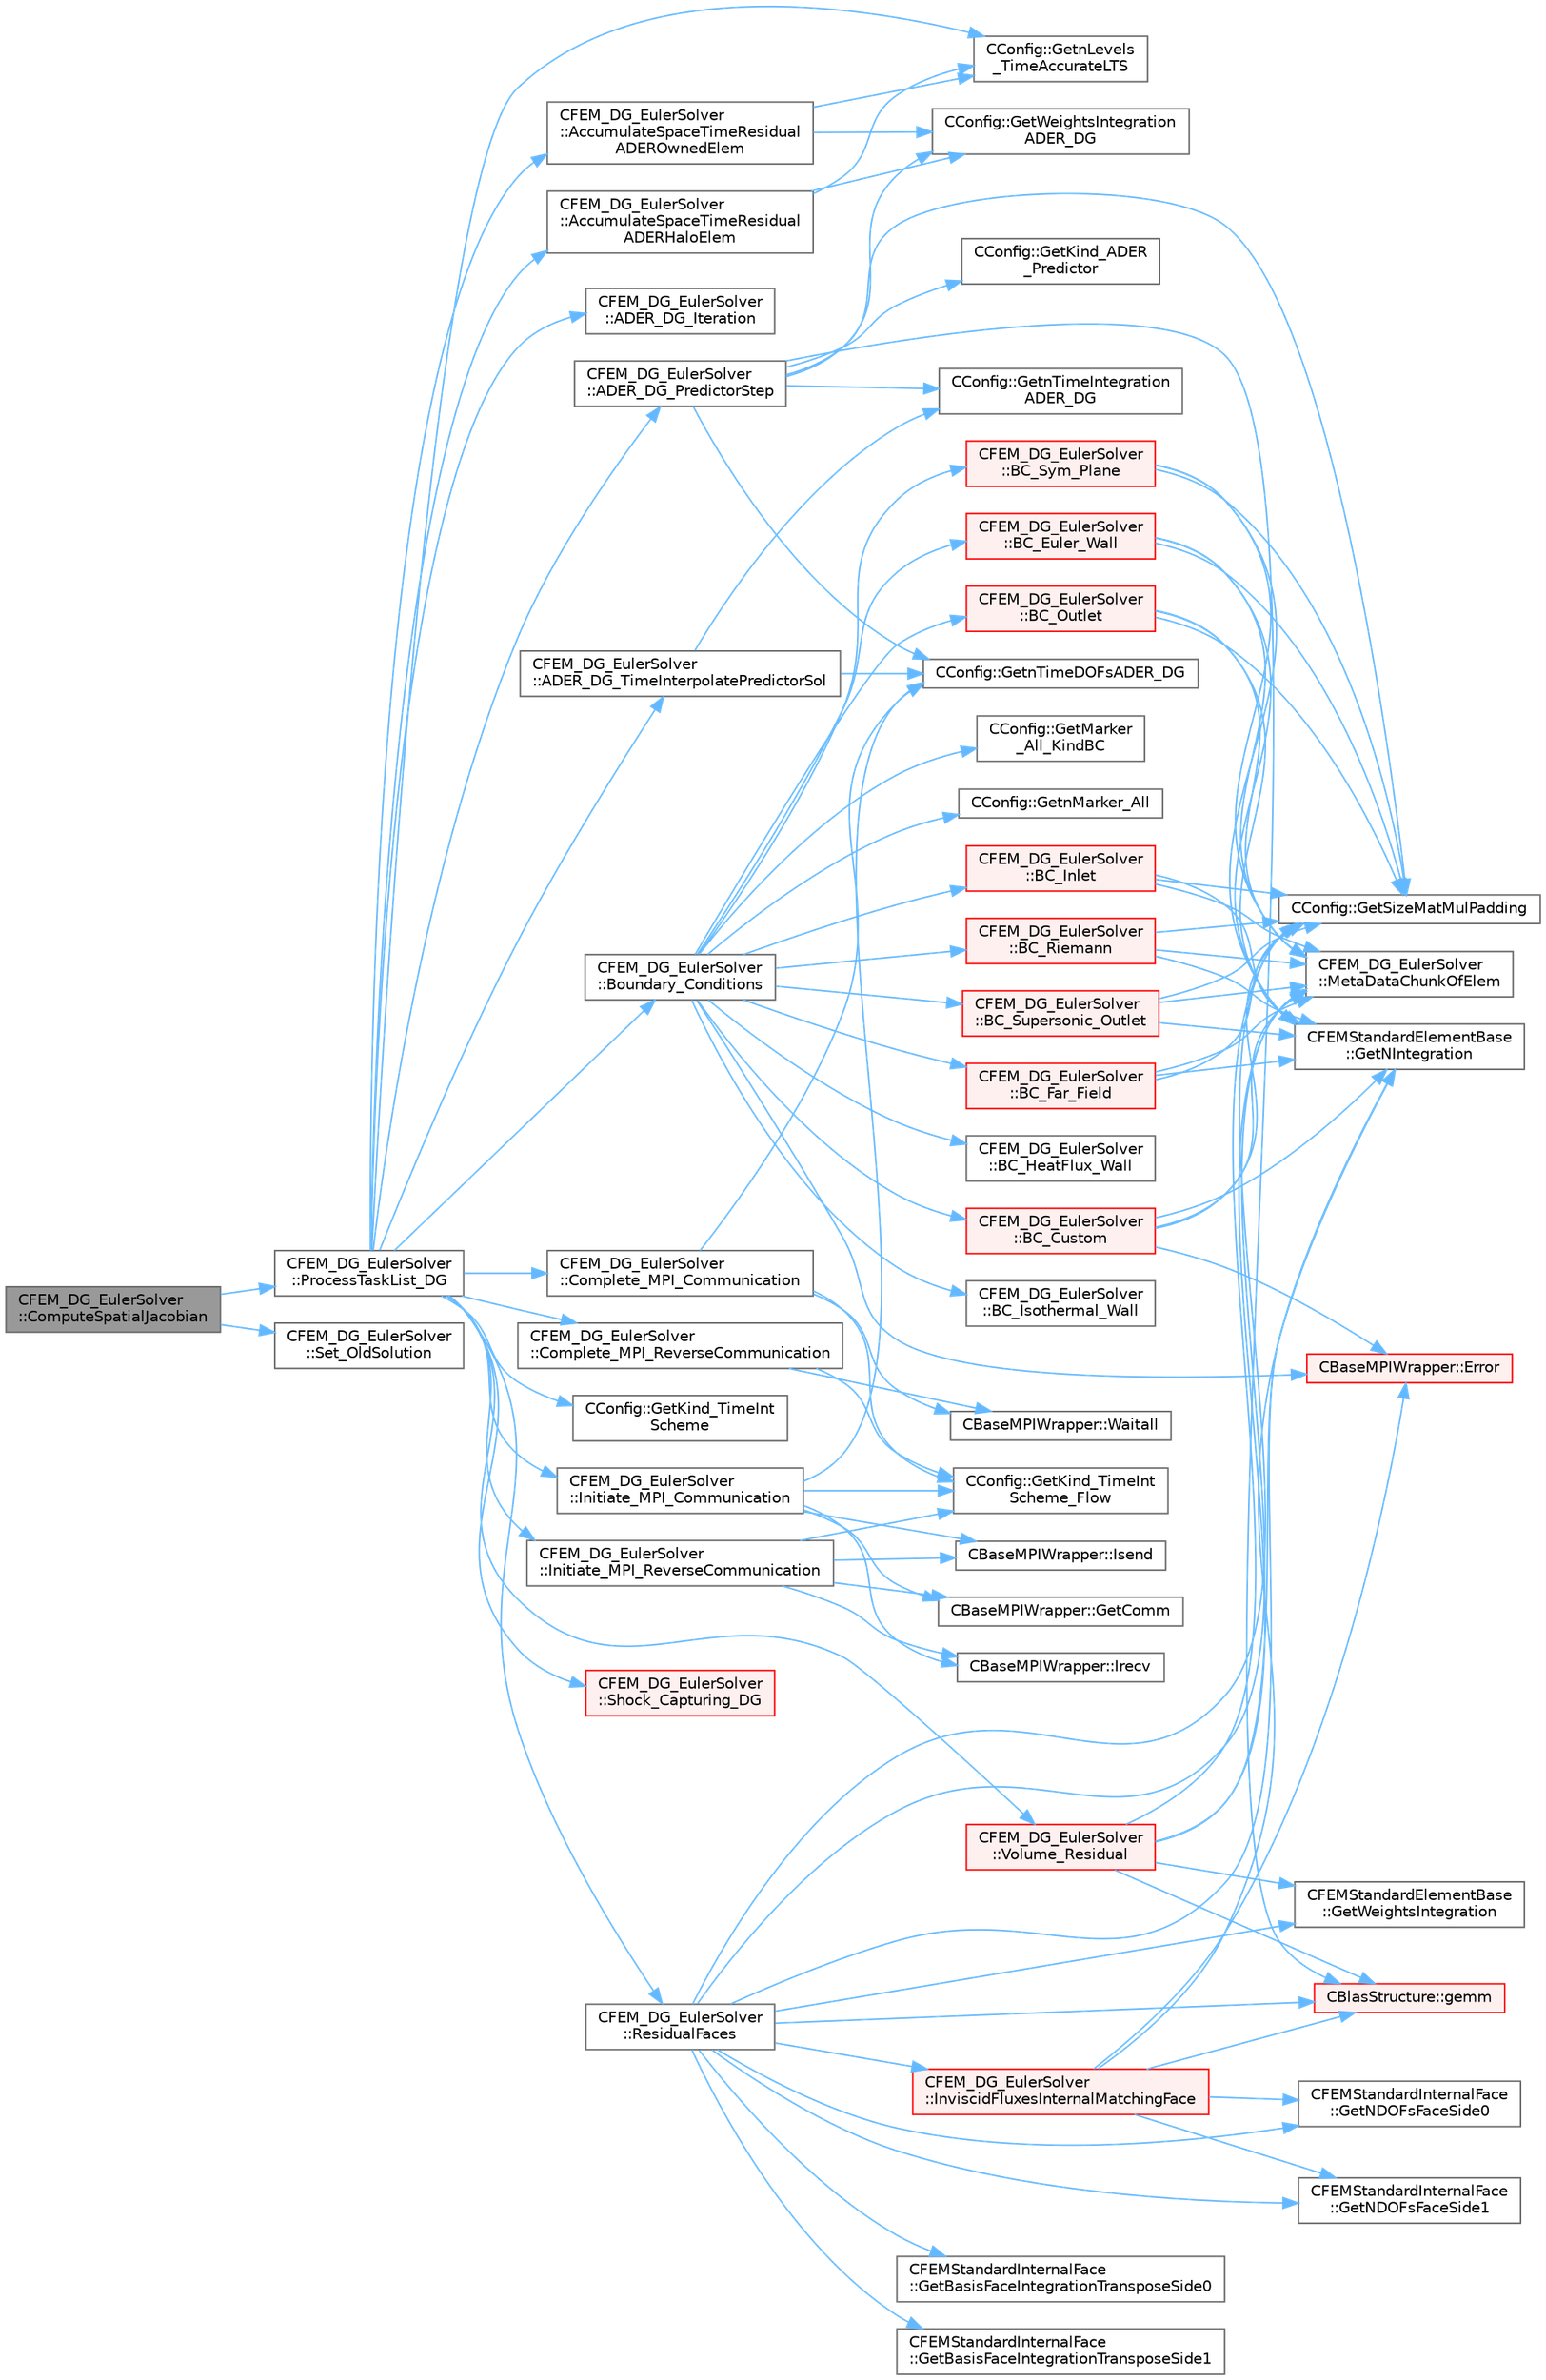 digraph "CFEM_DG_EulerSolver::ComputeSpatialJacobian"
{
 // LATEX_PDF_SIZE
  bgcolor="transparent";
  edge [fontname=Helvetica,fontsize=10,labelfontname=Helvetica,labelfontsize=10];
  node [fontname=Helvetica,fontsize=10,shape=box,height=0.2,width=0.4];
  rankdir="LR";
  Node1 [id="Node000001",label="CFEM_DG_EulerSolver\l::ComputeSpatialJacobian",height=0.2,width=0.4,color="gray40", fillcolor="grey60", style="filled", fontcolor="black",tooltip="Function, which controls the computation of the spatial Jacobian."];
  Node1 -> Node2 [id="edge1_Node000001_Node000002",color="steelblue1",style="solid",tooltip=" "];
  Node2 [id="Node000002",label="CFEM_DG_EulerSolver\l::ProcessTaskList_DG",height=0.2,width=0.4,color="grey40", fillcolor="white", style="filled",URL="$classCFEM__DG__EulerSolver.html#ae807ca68b2d465020b63d617d54e339a",tooltip="Function, which processes the list of tasks to be executed by the DG solver."];
  Node2 -> Node3 [id="edge2_Node000002_Node000003",color="steelblue1",style="solid",tooltip=" "];
  Node3 [id="Node000003",label="CFEM_DG_EulerSolver\l::AccumulateSpaceTimeResidual\lADERHaloElem",height=0.2,width=0.4,color="grey40", fillcolor="white", style="filled",URL="$classCFEM__DG__EulerSolver.html#ad69d3dd7fafb9203abbc9e876cbcd7a8",tooltip="Function, which accumulates the space time residual of the ADER-DG time integration scheme for the ha..."];
  Node3 -> Node4 [id="edge3_Node000003_Node000004",color="steelblue1",style="solid",tooltip=" "];
  Node4 [id="Node000004",label="CConfig::GetnLevels\l_TimeAccurateLTS",height=0.2,width=0.4,color="grey40", fillcolor="white", style="filled",URL="$classCConfig.html#a27dc07a71d7798a849c68eda017144c8",tooltip="Get the number of time levels for time accurate local time stepping."];
  Node3 -> Node5 [id="edge4_Node000003_Node000005",color="steelblue1",style="solid",tooltip=" "];
  Node5 [id="Node000005",label="CConfig::GetWeightsIntegration\lADER_DG",height=0.2,width=0.4,color="grey40", fillcolor="white", style="filled",URL="$classCConfig.html#aceea745ef5daad4ecafc7147880f8071",tooltip="Get the weights of the time integration points for ADER-DG."];
  Node2 -> Node6 [id="edge5_Node000002_Node000006",color="steelblue1",style="solid",tooltip=" "];
  Node6 [id="Node000006",label="CFEM_DG_EulerSolver\l::AccumulateSpaceTimeResidual\lADEROwnedElem",height=0.2,width=0.4,color="grey40", fillcolor="white", style="filled",URL="$classCFEM__DG__EulerSolver.html#a0a18dfd035e17379824d2a3a032d3ab3",tooltip="Function, which accumulates the space time residual of the ADER-DG time integration scheme for the ow..."];
  Node6 -> Node4 [id="edge6_Node000006_Node000004",color="steelblue1",style="solid",tooltip=" "];
  Node6 -> Node5 [id="edge7_Node000006_Node000005",color="steelblue1",style="solid",tooltip=" "];
  Node2 -> Node7 [id="edge8_Node000002_Node000007",color="steelblue1",style="solid",tooltip=" "];
  Node7 [id="Node000007",label="CFEM_DG_EulerSolver\l::ADER_DG_Iteration",height=0.2,width=0.4,color="grey40", fillcolor="white", style="filled",URL="$classCFEM__DG__EulerSolver.html#ad581ff9821dc607597049b9d52ce5fdf",tooltip="Update the solution for the ADER-DG scheme for the given range of elements."];
  Node2 -> Node8 [id="edge9_Node000002_Node000008",color="steelblue1",style="solid",tooltip=" "];
  Node8 [id="Node000008",label="CFEM_DG_EulerSolver\l::ADER_DG_PredictorStep",height=0.2,width=0.4,color="grey40", fillcolor="white", style="filled",URL="$classCFEM__DG__EulerSolver.html#a53f3bd445632823baa18657a29553842",tooltip="Function, carries out the predictor step of the ADER-DG time integration."];
  Node8 -> Node9 [id="edge10_Node000008_Node000009",color="steelblue1",style="solid",tooltip=" "];
  Node9 [id="Node000009",label="CBlasStructure::gemm",height=0.2,width=0.4,color="red", fillcolor="#FFF0F0", style="filled",URL="$classCBlasStructure.html#ad282634317e0a32bce7896e2ddc40043",tooltip="Function, which carries out a dense matrix product. It is a limited version of the BLAS gemm function..."];
  Node8 -> Node14 [id="edge11_Node000008_Node000014",color="steelblue1",style="solid",tooltip=" "];
  Node14 [id="Node000014",label="CConfig::GetKind_ADER\l_Predictor",height=0.2,width=0.4,color="grey40", fillcolor="white", style="filled",URL="$classCConfig.html#a130d8db7462654c06ef802d98a223f3f",tooltip="Get the kind of scheme (aliased or non-aliased) to be used in the predictor step of ADER-DG."];
  Node8 -> Node15 [id="edge12_Node000008_Node000015",color="steelblue1",style="solid",tooltip=" "];
  Node15 [id="Node000015",label="CConfig::GetnTimeDOFsADER_DG",height=0.2,width=0.4,color="grey40", fillcolor="white", style="filled",URL="$classCConfig.html#aafef6383db26beffe0b0379d349cdf1b",tooltip="Get the number time DOFs for ADER-DG."];
  Node8 -> Node16 [id="edge13_Node000008_Node000016",color="steelblue1",style="solid",tooltip=" "];
  Node16 [id="Node000016",label="CConfig::GetnTimeIntegration\lADER_DG",height=0.2,width=0.4,color="grey40", fillcolor="white", style="filled",URL="$classCConfig.html#aa432bc27281cf5258b0a7ad68c814f4f",tooltip="Get the number time integration points for ADER-DG."];
  Node8 -> Node17 [id="edge14_Node000008_Node000017",color="steelblue1",style="solid",tooltip=" "];
  Node17 [id="Node000017",label="CConfig::GetSizeMatMulPadding",height=0.2,width=0.4,color="grey40", fillcolor="white", style="filled",URL="$classCConfig.html#a82d3faf3154d13bf694af4d818ef91c7",tooltip="Function to make available the matrix size in vectorization in order to optimize the gemm performance..."];
  Node8 -> Node5 [id="edge15_Node000008_Node000005",color="steelblue1",style="solid",tooltip=" "];
  Node2 -> Node18 [id="edge16_Node000002_Node000018",color="steelblue1",style="solid",tooltip=" "];
  Node18 [id="Node000018",label="CFEM_DG_EulerSolver\l::ADER_DG_TimeInterpolatePredictorSol",height=0.2,width=0.4,color="grey40", fillcolor="white", style="filled",URL="$classCFEM__DG__EulerSolver.html#a541316bc7d1623f16e839578dc9a4aa9",tooltip="Function, which interpolates the predictor solution of ADER-DG to the time value that corresponds to ..."];
  Node18 -> Node15 [id="edge17_Node000018_Node000015",color="steelblue1",style="solid",tooltip=" "];
  Node18 -> Node16 [id="edge18_Node000018_Node000016",color="steelblue1",style="solid",tooltip=" "];
  Node2 -> Node19 [id="edge19_Node000002_Node000019",color="steelblue1",style="solid",tooltip=" "];
  Node19 [id="Node000019",label="CFEM_DG_EulerSolver\l::Boundary_Conditions",height=0.2,width=0.4,color="grey40", fillcolor="white", style="filled",URL="$classCFEM__DG__EulerSolver.html#ae37f8eba6d7793bc4edb5de6e26f992d",tooltip="Function, which computes the spatial residual for the DG discretization."];
  Node19 -> Node20 [id="edge20_Node000019_Node000020",color="steelblue1",style="solid",tooltip=" "];
  Node20 [id="Node000020",label="CFEM_DG_EulerSolver\l::BC_Custom",height=0.2,width=0.4,color="red", fillcolor="#FFF0F0", style="filled",URL="$classCFEM__DG__EulerSolver.html#a0e63fc77fc810025d45bfd8e0bf4d6dd",tooltip="Impose the user customized boundary condition. It is a virtual function, because for Navier-Stokes it..."];
  Node20 -> Node21 [id="edge21_Node000020_Node000021",color="steelblue1",style="solid",tooltip=" "];
  Node21 [id="Node000021",label="CBaseMPIWrapper::Error",height=0.2,width=0.4,color="red", fillcolor="#FFF0F0", style="filled",URL="$classCBaseMPIWrapper.html#a04457c47629bda56704e6a8804833eeb",tooltip=" "];
  Node20 -> Node24 [id="edge22_Node000020_Node000024",color="steelblue1",style="solid",tooltip=" "];
  Node24 [id="Node000024",label="CFEMStandardElementBase\l::GetNIntegration",height=0.2,width=0.4,color="grey40", fillcolor="white", style="filled",URL="$classCFEMStandardElementBase.html#aa5ad06a05a1d7b66bccca65521168a3b",tooltip="Function, which makes available the number of integration points for this standard element."];
  Node20 -> Node17 [id="edge23_Node000020_Node000017",color="steelblue1",style="solid",tooltip=" "];
  Node20 -> Node30 [id="edge24_Node000020_Node000030",color="steelblue1",style="solid",tooltip=" "];
  Node30 [id="Node000030",label="CFEM_DG_EulerSolver\l::MetaDataChunkOfElem",height=0.2,width=0.4,color="grey40", fillcolor="white", style="filled",URL="$classCFEM__DG__EulerSolver.html#ad358fa06c0e5b2762ad3258eb2c677e2",tooltip="Template function, which determines some meta data for the chunk of elements/faces that must be treat..."];
  Node19 -> Node31 [id="edge25_Node000019_Node000031",color="steelblue1",style="solid",tooltip=" "];
  Node31 [id="Node000031",label="CFEM_DG_EulerSolver\l::BC_Euler_Wall",height=0.2,width=0.4,color="red", fillcolor="#FFF0F0", style="filled",URL="$classCFEM__DG__EulerSolver.html#a8f81a6011b17cbb65c8be69d517e8faf",tooltip="Impose via the residual the Euler wall boundary condition. It is a virtual function,..."];
  Node31 -> Node24 [id="edge26_Node000031_Node000024",color="steelblue1",style="solid",tooltip=" "];
  Node31 -> Node17 [id="edge27_Node000031_Node000017",color="steelblue1",style="solid",tooltip=" "];
  Node31 -> Node30 [id="edge28_Node000031_Node000030",color="steelblue1",style="solid",tooltip=" "];
  Node19 -> Node33 [id="edge29_Node000019_Node000033",color="steelblue1",style="solid",tooltip=" "];
  Node33 [id="Node000033",label="CFEM_DG_EulerSolver\l::BC_Far_Field",height=0.2,width=0.4,color="red", fillcolor="#FFF0F0", style="filled",URL="$classCFEM__DG__EulerSolver.html#a48b8a50d3e9deee07bd02a30249f6f6d",tooltip="Impose the far-field boundary condition. It is a virtual function, because for Navier-Stokes it is ov..."];
  Node33 -> Node24 [id="edge30_Node000033_Node000024",color="steelblue1",style="solid",tooltip=" "];
  Node33 -> Node17 [id="edge31_Node000033_Node000017",color="steelblue1",style="solid",tooltip=" "];
  Node33 -> Node30 [id="edge32_Node000033_Node000030",color="steelblue1",style="solid",tooltip=" "];
  Node19 -> Node34 [id="edge33_Node000019_Node000034",color="steelblue1",style="solid",tooltip=" "];
  Node34 [id="Node000034",label="CFEM_DG_EulerSolver\l::BC_HeatFlux_Wall",height=0.2,width=0.4,color="grey40", fillcolor="white", style="filled",URL="$classCFEM__DG__EulerSolver.html#a6f991975a83d5c0fb62123b9ec4de9fa",tooltip="Impose a constant heat-flux condition at the wall. It is a virtual function, such that it can be over..."];
  Node19 -> Node35 [id="edge34_Node000019_Node000035",color="steelblue1",style="solid",tooltip=" "];
  Node35 [id="Node000035",label="CFEM_DG_EulerSolver\l::BC_Inlet",height=0.2,width=0.4,color="red", fillcolor="#FFF0F0", style="filled",URL="$classCFEM__DG__EulerSolver.html#ade8441a575543603f4e4218fb52e33a2",tooltip="Impose the subsonic inlet boundary condition. It is a virtual function, because for Navier-Stokes it ..."];
  Node35 -> Node24 [id="edge35_Node000035_Node000024",color="steelblue1",style="solid",tooltip=" "];
  Node35 -> Node17 [id="edge36_Node000035_Node000017",color="steelblue1",style="solid",tooltip=" "];
  Node35 -> Node30 [id="edge37_Node000035_Node000030",color="steelblue1",style="solid",tooltip=" "];
  Node19 -> Node49 [id="edge38_Node000019_Node000049",color="steelblue1",style="solid",tooltip=" "];
  Node49 [id="Node000049",label="CFEM_DG_EulerSolver\l::BC_Isothermal_Wall",height=0.2,width=0.4,color="grey40", fillcolor="white", style="filled",URL="$classCFEM__DG__EulerSolver.html#af947e988a9f640814aa27653eae31f63",tooltip="Impose an isothermal condition at the wall. It is a virtual function, such that it can be overwritten..."];
  Node19 -> Node50 [id="edge39_Node000019_Node000050",color="steelblue1",style="solid",tooltip=" "];
  Node50 [id="Node000050",label="CFEM_DG_EulerSolver\l::BC_Outlet",height=0.2,width=0.4,color="red", fillcolor="#FFF0F0", style="filled",URL="$classCFEM__DG__EulerSolver.html#a869796e928f7618ea7f47d9ebc80cf76",tooltip="Impose the outlet boundary condition.It is a virtual function, because for Navier-Stokes it is overwr..."];
  Node50 -> Node24 [id="edge40_Node000050_Node000024",color="steelblue1",style="solid",tooltip=" "];
  Node50 -> Node17 [id="edge41_Node000050_Node000017",color="steelblue1",style="solid",tooltip=" "];
  Node50 -> Node30 [id="edge42_Node000050_Node000030",color="steelblue1",style="solid",tooltip=" "];
  Node19 -> Node53 [id="edge43_Node000019_Node000053",color="steelblue1",style="solid",tooltip=" "];
  Node53 [id="Node000053",label="CFEM_DG_EulerSolver\l::BC_Riemann",height=0.2,width=0.4,color="red", fillcolor="#FFF0F0", style="filled",URL="$classCFEM__DG__EulerSolver.html#aaff04081aba8d9e24f0e615161e8020f",tooltip="Impose the boundary condition using characteristic reconstruction. It is a virtual function,..."];
  Node53 -> Node24 [id="edge44_Node000053_Node000024",color="steelblue1",style="solid",tooltip=" "];
  Node53 -> Node17 [id="edge45_Node000053_Node000017",color="steelblue1",style="solid",tooltip=" "];
  Node53 -> Node30 [id="edge46_Node000053_Node000030",color="steelblue1",style="solid",tooltip=" "];
  Node19 -> Node68 [id="edge47_Node000019_Node000068",color="steelblue1",style="solid",tooltip=" "];
  Node68 [id="Node000068",label="CFEM_DG_EulerSolver\l::BC_Supersonic_Outlet",height=0.2,width=0.4,color="red", fillcolor="#FFF0F0", style="filled",URL="$classCFEM__DG__EulerSolver.html#a99232a4f053e949762b0919a6c288c73",tooltip="Impose the supersonic outlet boundary condition. It is a virtual function, because for Navier-Stokes ..."];
  Node68 -> Node24 [id="edge48_Node000068_Node000024",color="steelblue1",style="solid",tooltip=" "];
  Node68 -> Node17 [id="edge49_Node000068_Node000017",color="steelblue1",style="solid",tooltip=" "];
  Node68 -> Node30 [id="edge50_Node000068_Node000030",color="steelblue1",style="solid",tooltip=" "];
  Node19 -> Node69 [id="edge51_Node000019_Node000069",color="steelblue1",style="solid",tooltip=" "];
  Node69 [id="Node000069",label="CFEM_DG_EulerSolver\l::BC_Sym_Plane",height=0.2,width=0.4,color="red", fillcolor="#FFF0F0", style="filled",URL="$classCFEM__DG__EulerSolver.html#a002d30c9052117b77a33d1f290b1195b",tooltip="Impose the symmetry boundary condition. It is a virtual function, because for Navier-Stokes it is ove..."];
  Node69 -> Node24 [id="edge52_Node000069_Node000024",color="steelblue1",style="solid",tooltip=" "];
  Node69 -> Node17 [id="edge53_Node000069_Node000017",color="steelblue1",style="solid",tooltip=" "];
  Node69 -> Node30 [id="edge54_Node000069_Node000030",color="steelblue1",style="solid",tooltip=" "];
  Node19 -> Node21 [id="edge55_Node000019_Node000021",color="steelblue1",style="solid",tooltip=" "];
  Node19 -> Node70 [id="edge56_Node000019_Node000070",color="steelblue1",style="solid",tooltip=" "];
  Node70 [id="Node000070",label="CConfig::GetMarker\l_All_KindBC",height=0.2,width=0.4,color="grey40", fillcolor="white", style="filled",URL="$classCConfig.html#ae003cd8f406eaaa91849a774c9a20730",tooltip="Get the kind of boundary for each marker."];
  Node19 -> Node71 [id="edge57_Node000019_Node000071",color="steelblue1",style="solid",tooltip=" "];
  Node71 [id="Node000071",label="CConfig::GetnMarker_All",height=0.2,width=0.4,color="grey40", fillcolor="white", style="filled",URL="$classCConfig.html#a459dee039e618d21a5d78db61c221240",tooltip="Get the total number of boundary markers of the local process including send/receive domains."];
  Node2 -> Node72 [id="edge58_Node000002_Node000072",color="steelblue1",style="solid",tooltip=" "];
  Node72 [id="Node000072",label="CFEM_DG_EulerSolver\l::Complete_MPI_Communication",height=0.2,width=0.4,color="grey40", fillcolor="white", style="filled",URL="$classCFEM__DG__EulerSolver.html#ad3428a192cfff4925a3ce854866119de",tooltip="Routine that completes the non-blocking communication between ranks."];
  Node72 -> Node73 [id="edge59_Node000072_Node000073",color="steelblue1",style="solid",tooltip=" "];
  Node73 [id="Node000073",label="CConfig::GetKind_TimeInt\lScheme_Flow",height=0.2,width=0.4,color="grey40", fillcolor="white", style="filled",URL="$classCConfig.html#a568405f750ddcd4f702197e66b477ff9",tooltip="Get the kind of integration scheme (explicit or implicit) for the flow equations."];
  Node72 -> Node15 [id="edge60_Node000072_Node000015",color="steelblue1",style="solid",tooltip=" "];
  Node72 -> Node74 [id="edge61_Node000072_Node000074",color="steelblue1",style="solid",tooltip=" "];
  Node74 [id="Node000074",label="CBaseMPIWrapper::Waitall",height=0.2,width=0.4,color="grey40", fillcolor="white", style="filled",URL="$classCBaseMPIWrapper.html#a01c02f8c0c799ccd15023f0c2c3cae27",tooltip=" "];
  Node2 -> Node75 [id="edge62_Node000002_Node000075",color="steelblue1",style="solid",tooltip=" "];
  Node75 [id="Node000075",label="CFEM_DG_EulerSolver\l::Complete_MPI_ReverseCommunication",height=0.2,width=0.4,color="grey40", fillcolor="white", style="filled",URL="$classCFEM__DG__EulerSolver.html#af5891c1fd8de49fe774a68cd7bc0b6ec",tooltip="Routine that completes the reverse non-blocking communication between ranks."];
  Node75 -> Node73 [id="edge63_Node000075_Node000073",color="steelblue1",style="solid",tooltip=" "];
  Node75 -> Node74 [id="edge64_Node000075_Node000074",color="steelblue1",style="solid",tooltip=" "];
  Node2 -> Node76 [id="edge65_Node000002_Node000076",color="steelblue1",style="solid",tooltip=" "];
  Node76 [id="Node000076",label="CConfig::GetKind_TimeInt\lScheme",height=0.2,width=0.4,color="grey40", fillcolor="white", style="filled",URL="$classCConfig.html#ad16f71356f146b530fb1fbb45444525c",tooltip="Get the kind of time integration method."];
  Node2 -> Node4 [id="edge66_Node000002_Node000004",color="steelblue1",style="solid",tooltip=" "];
  Node2 -> Node77 [id="edge67_Node000002_Node000077",color="steelblue1",style="solid",tooltip=" "];
  Node77 [id="Node000077",label="CFEM_DG_EulerSolver\l::Initiate_MPI_Communication",height=0.2,width=0.4,color="grey40", fillcolor="white", style="filled",URL="$classCFEM__DG__EulerSolver.html#aef4dade05b74d3e36f5b2c91d0a6fa46",tooltip="Routine that initiates the non-blocking communication between ranks for the givem time level."];
  Node77 -> Node78 [id="edge68_Node000077_Node000078",color="steelblue1",style="solid",tooltip=" "];
  Node78 [id="Node000078",label="CBaseMPIWrapper::GetComm",height=0.2,width=0.4,color="grey40", fillcolor="white", style="filled",URL="$classCBaseMPIWrapper.html#a8154391fc3522954802889d81d4ef5da",tooltip=" "];
  Node77 -> Node73 [id="edge69_Node000077_Node000073",color="steelblue1",style="solid",tooltip=" "];
  Node77 -> Node15 [id="edge70_Node000077_Node000015",color="steelblue1",style="solid",tooltip=" "];
  Node77 -> Node79 [id="edge71_Node000077_Node000079",color="steelblue1",style="solid",tooltip=" "];
  Node79 [id="Node000079",label="CBaseMPIWrapper::Irecv",height=0.2,width=0.4,color="grey40", fillcolor="white", style="filled",URL="$classCBaseMPIWrapper.html#a672b3e2ba61a86f9a157e7623389c000",tooltip=" "];
  Node77 -> Node80 [id="edge72_Node000077_Node000080",color="steelblue1",style="solid",tooltip=" "];
  Node80 [id="Node000080",label="CBaseMPIWrapper::Isend",height=0.2,width=0.4,color="grey40", fillcolor="white", style="filled",URL="$classCBaseMPIWrapper.html#a4009cae40f1e050b3635a8d803dbfa3d",tooltip=" "];
  Node2 -> Node81 [id="edge73_Node000002_Node000081",color="steelblue1",style="solid",tooltip=" "];
  Node81 [id="Node000081",label="CFEM_DG_EulerSolver\l::Initiate_MPI_ReverseCommunication",height=0.2,width=0.4,color="grey40", fillcolor="white", style="filled",URL="$classCFEM__DG__EulerSolver.html#a59148852103da2fb75a30e40f7ea4eb4",tooltip="Routine that initiates the reverse non-blocking communication between ranks."];
  Node81 -> Node78 [id="edge74_Node000081_Node000078",color="steelblue1",style="solid",tooltip=" "];
  Node81 -> Node73 [id="edge75_Node000081_Node000073",color="steelblue1",style="solid",tooltip=" "];
  Node81 -> Node79 [id="edge76_Node000081_Node000079",color="steelblue1",style="solid",tooltip=" "];
  Node81 -> Node80 [id="edge77_Node000081_Node000080",color="steelblue1",style="solid",tooltip=" "];
  Node2 -> Node82 [id="edge78_Node000002_Node000082",color="steelblue1",style="solid",tooltip=" "];
  Node82 [id="Node000082",label="CFEM_DG_EulerSolver\l::ResidualFaces",height=0.2,width=0.4,color="grey40", fillcolor="white", style="filled",URL="$classCFEM__DG__EulerSolver.html#a8875e58364f55e735fc3732f545d5f29",tooltip="Compute the spatial residual for the given range of faces. It is a virtual function,..."];
  Node82 -> Node9 [id="edge79_Node000082_Node000009",color="steelblue1",style="solid",tooltip=" "];
  Node82 -> Node83 [id="edge80_Node000082_Node000083",color="steelblue1",style="solid",tooltip=" "];
  Node83 [id="Node000083",label="CFEMStandardInternalFace\l::GetBasisFaceIntegrationTransposeSide0",height=0.2,width=0.4,color="grey40", fillcolor="white", style="filled",URL="$classCFEMStandardInternalFace.html#a5dec1874e302623d6c8fb57e7e34e960",tooltip="Function, which makes available transpose matrix of the face basis functions of side 0 in the integra..."];
  Node82 -> Node84 [id="edge81_Node000082_Node000084",color="steelblue1",style="solid",tooltip=" "];
  Node84 [id="Node000084",label="CFEMStandardInternalFace\l::GetBasisFaceIntegrationTransposeSide1",height=0.2,width=0.4,color="grey40", fillcolor="white", style="filled",URL="$classCFEMStandardInternalFace.html#a90446ea5444c214ece32dc39dc40a2ae",tooltip="Function, which makes available transpose matrix of the face basis functions of side 1 in the integra..."];
  Node82 -> Node85 [id="edge82_Node000082_Node000085",color="steelblue1",style="solid",tooltip=" "];
  Node85 [id="Node000085",label="CFEMStandardInternalFace\l::GetNDOFsFaceSide0",height=0.2,width=0.4,color="grey40", fillcolor="white", style="filled",URL="$classCFEMStandardInternalFace.html#acd4208ae47226c5917479d6a232b7584",tooltip="Function, which makes available the number of DOFs on side 0 of the face."];
  Node82 -> Node86 [id="edge83_Node000082_Node000086",color="steelblue1",style="solid",tooltip=" "];
  Node86 [id="Node000086",label="CFEMStandardInternalFace\l::GetNDOFsFaceSide1",height=0.2,width=0.4,color="grey40", fillcolor="white", style="filled",URL="$classCFEMStandardInternalFace.html#a0e3ff97b8c11ca92ede562565eec7041",tooltip="Function, which makes available the number of DOFs on side 1 of the face."];
  Node82 -> Node24 [id="edge84_Node000082_Node000024",color="steelblue1",style="solid",tooltip=" "];
  Node82 -> Node17 [id="edge85_Node000082_Node000017",color="steelblue1",style="solid",tooltip=" "];
  Node82 -> Node87 [id="edge86_Node000082_Node000087",color="steelblue1",style="solid",tooltip=" "];
  Node87 [id="Node000087",label="CFEMStandardElementBase\l::GetWeightsIntegration",height=0.2,width=0.4,color="grey40", fillcolor="white", style="filled",URL="$classCFEMStandardElementBase.html#abf33578c3a19de596dc704d3d4d00039",tooltip="Function, which makes available the weights in the integration points."];
  Node82 -> Node88 [id="edge87_Node000082_Node000088",color="steelblue1",style="solid",tooltip=" "];
  Node88 [id="Node000088",label="CFEM_DG_EulerSolver\l::InviscidFluxesInternalMatchingFace",height=0.2,width=0.4,color="red", fillcolor="#FFF0F0", style="filled",URL="$classCFEM__DG__EulerSolver.html#ab7546cb31b73191bbac2b338c88cfbc4",tooltip="Function, which computes the inviscid fluxes in the face integration points of a chunk of matching in..."];
  Node88 -> Node21 [id="edge88_Node000088_Node000021",color="steelblue1",style="solid",tooltip=" "];
  Node88 -> Node9 [id="edge89_Node000088_Node000009",color="steelblue1",style="solid",tooltip=" "];
  Node88 -> Node85 [id="edge90_Node000088_Node000085",color="steelblue1",style="solid",tooltip=" "];
  Node88 -> Node86 [id="edge91_Node000088_Node000086",color="steelblue1",style="solid",tooltip=" "];
  Node88 -> Node24 [id="edge92_Node000088_Node000024",color="steelblue1",style="solid",tooltip=" "];
  Node82 -> Node30 [id="edge93_Node000082_Node000030",color="steelblue1",style="solid",tooltip=" "];
  Node2 -> Node100 [id="edge94_Node000002_Node000100",color="steelblue1",style="solid",tooltip=" "];
  Node100 [id="Node000100",label="CFEM_DG_EulerSolver\l::Shock_Capturing_DG",height=0.2,width=0.4,color="red", fillcolor="#FFF0F0", style="filled",URL="$classCFEM__DG__EulerSolver.html#a8811f2fe9d2efb93b2fcdedf228083d1",tooltip="Compute the artificial viscosity for shock capturing in DG. It is a virtual function,..."];
  Node2 -> Node102 [id="edge95_Node000002_Node000102",color="steelblue1",style="solid",tooltip=" "];
  Node102 [id="Node000102",label="CFEM_DG_EulerSolver\l::Volume_Residual",height=0.2,width=0.4,color="red", fillcolor="#FFF0F0", style="filled",URL="$classCFEM__DG__EulerSolver.html#ae6c2fff0649a4d8fd723ee9776778003",tooltip="Compute the volume contributions to the spatial residual. It is a virtual function,..."];
  Node102 -> Node9 [id="edge96_Node000102_Node000009",color="steelblue1",style="solid",tooltip=" "];
  Node102 -> Node24 [id="edge97_Node000102_Node000024",color="steelblue1",style="solid",tooltip=" "];
  Node102 -> Node17 [id="edge98_Node000102_Node000017",color="steelblue1",style="solid",tooltip=" "];
  Node102 -> Node87 [id="edge99_Node000102_Node000087",color="steelblue1",style="solid",tooltip=" "];
  Node102 -> Node30 [id="edge100_Node000102_Node000030",color="steelblue1",style="solid",tooltip=" "];
  Node1 -> Node110 [id="edge101_Node000001_Node000110",color="steelblue1",style="solid",tooltip=" "];
  Node110 [id="Node000110",label="CFEM_DG_EulerSolver\l::Set_OldSolution",height=0.2,width=0.4,color="grey40", fillcolor="white", style="filled",URL="$classCFEM__DG__EulerSolver.html#a944537df29a204796d16770c5489c579",tooltip="Set the working solution of the first time level to the current solution. Used for Runge-Kutta type s..."];
}
